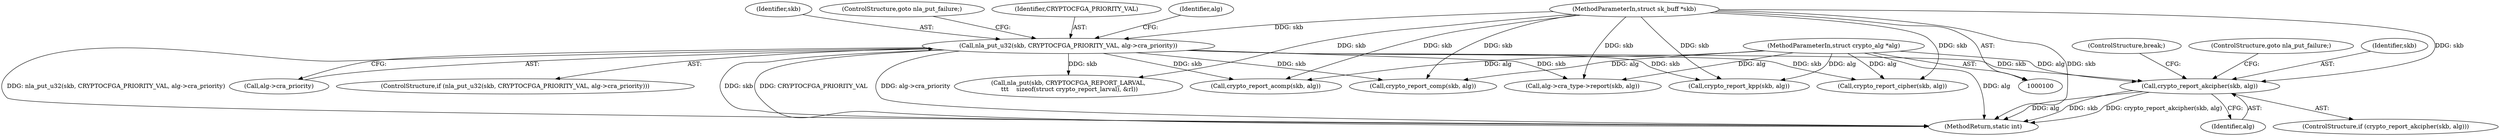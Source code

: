 digraph "0_linux_f43f39958beb206b53292801e216d9b8a660f087_4@API" {
"1000249" [label="(Call,crypto_report_akcipher(skb, alg))"];
"1000166" [label="(Call,nla_put_u32(skb, CRYPTOCFGA_PRIORITY_VAL, alg->cra_priority))"];
"1000103" [label="(MethodParameterIn,struct sk_buff *skb)"];
"1000101" [label="(MethodParameterIn,struct crypto_alg *alg)"];
"1000249" [label="(Call,crypto_report_akcipher(skb, alg))"];
"1000101" [label="(MethodParameterIn,struct crypto_alg *alg)"];
"1000228" [label="(Call,crypto_report_cipher(skb, alg))"];
"1000268" [label="(MethodReturn,static int)"];
"1000103" [label="(MethodParameterIn,struct sk_buff *skb)"];
"1000168" [label="(Identifier,CRYPTOCFGA_PRIORITY_VAL)"];
"1000242" [label="(Call,crypto_report_acomp(skb, alg))"];
"1000235" [label="(Call,crypto_report_comp(skb, alg))"];
"1000251" [label="(Identifier,alg)"];
"1000253" [label="(ControlStructure,break;)"];
"1000176" [label="(Identifier,alg)"];
"1000169" [label="(Call,alg->cra_priority)"];
"1000165" [label="(ControlStructure,if (nla_put_u32(skb, CRYPTOCFGA_PRIORITY_VAL, alg->cra_priority)))"];
"1000252" [label="(ControlStructure,goto nla_put_failure;)"];
"1000212" [label="(Call,alg->cra_type->report(skb, alg))"];
"1000167" [label="(Identifier,skb)"];
"1000248" [label="(ControlStructure,if (crypto_report_akcipher(skb, alg)))"];
"1000191" [label="(Call,nla_put(skb, CRYPTOCFGA_REPORT_LARVAL,\n \t\t\t    sizeof(struct crypto_report_larval), &rl))"];
"1000256" [label="(Call,crypto_report_kpp(skb, alg))"];
"1000166" [label="(Call,nla_put_u32(skb, CRYPTOCFGA_PRIORITY_VAL, alg->cra_priority))"];
"1000250" [label="(Identifier,skb)"];
"1000172" [label="(ControlStructure,goto nla_put_failure;)"];
"1000249" -> "1000248"  [label="AST: "];
"1000249" -> "1000251"  [label="CFG: "];
"1000250" -> "1000249"  [label="AST: "];
"1000251" -> "1000249"  [label="AST: "];
"1000252" -> "1000249"  [label="CFG: "];
"1000253" -> "1000249"  [label="CFG: "];
"1000249" -> "1000268"  [label="DDG: alg"];
"1000249" -> "1000268"  [label="DDG: skb"];
"1000249" -> "1000268"  [label="DDG: crypto_report_akcipher(skb, alg)"];
"1000166" -> "1000249"  [label="DDG: skb"];
"1000103" -> "1000249"  [label="DDG: skb"];
"1000101" -> "1000249"  [label="DDG: alg"];
"1000166" -> "1000165"  [label="AST: "];
"1000166" -> "1000169"  [label="CFG: "];
"1000167" -> "1000166"  [label="AST: "];
"1000168" -> "1000166"  [label="AST: "];
"1000169" -> "1000166"  [label="AST: "];
"1000172" -> "1000166"  [label="CFG: "];
"1000176" -> "1000166"  [label="CFG: "];
"1000166" -> "1000268"  [label="DDG: CRYPTOCFGA_PRIORITY_VAL"];
"1000166" -> "1000268"  [label="DDG: alg->cra_priority"];
"1000166" -> "1000268"  [label="DDG: nla_put_u32(skb, CRYPTOCFGA_PRIORITY_VAL, alg->cra_priority)"];
"1000166" -> "1000268"  [label="DDG: skb"];
"1000103" -> "1000166"  [label="DDG: skb"];
"1000166" -> "1000191"  [label="DDG: skb"];
"1000166" -> "1000212"  [label="DDG: skb"];
"1000166" -> "1000228"  [label="DDG: skb"];
"1000166" -> "1000235"  [label="DDG: skb"];
"1000166" -> "1000242"  [label="DDG: skb"];
"1000166" -> "1000256"  [label="DDG: skb"];
"1000103" -> "1000100"  [label="AST: "];
"1000103" -> "1000268"  [label="DDG: skb"];
"1000103" -> "1000191"  [label="DDG: skb"];
"1000103" -> "1000212"  [label="DDG: skb"];
"1000103" -> "1000228"  [label="DDG: skb"];
"1000103" -> "1000235"  [label="DDG: skb"];
"1000103" -> "1000242"  [label="DDG: skb"];
"1000103" -> "1000256"  [label="DDG: skb"];
"1000101" -> "1000100"  [label="AST: "];
"1000101" -> "1000268"  [label="DDG: alg"];
"1000101" -> "1000212"  [label="DDG: alg"];
"1000101" -> "1000228"  [label="DDG: alg"];
"1000101" -> "1000235"  [label="DDG: alg"];
"1000101" -> "1000242"  [label="DDG: alg"];
"1000101" -> "1000256"  [label="DDG: alg"];
}
